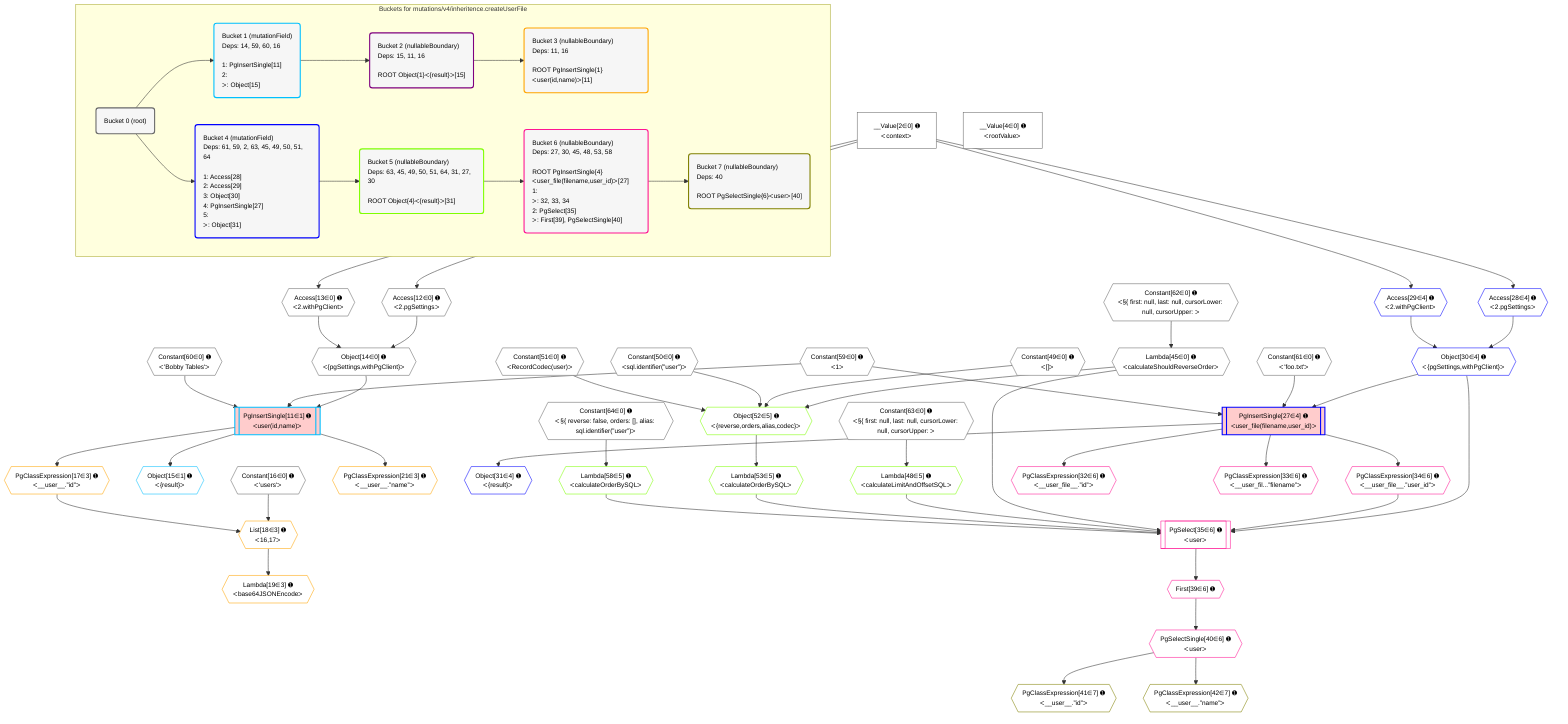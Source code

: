 %%{init: {'themeVariables': { 'fontSize': '12px'}}}%%
graph TD
    classDef path fill:#eee,stroke:#000,color:#000
    classDef plan fill:#fff,stroke-width:1px,color:#000
    classDef itemplan fill:#fff,stroke-width:2px,color:#000
    classDef unbatchedplan fill:#dff,stroke-width:1px,color:#000
    classDef sideeffectplan fill:#fcc,stroke-width:2px,color:#000
    classDef bucket fill:#f6f6f6,color:#000,stroke-width:2px,text-align:left


    %% plan dependencies
    Object14{{"Object[14∈0] ➊<br />ᐸ{pgSettings,withPgClient}ᐳ"}}:::plan
    Access12{{"Access[12∈0] ➊<br />ᐸ2.pgSettingsᐳ"}}:::plan
    Access13{{"Access[13∈0] ➊<br />ᐸ2.withPgClientᐳ"}}:::plan
    Access12 & Access13 --> Object14
    __Value2["__Value[2∈0] ➊<br />ᐸcontextᐳ"]:::plan
    __Value2 --> Access12
    __Value2 --> Access13
    Lambda45{{"Lambda[45∈0] ➊<br />ᐸcalculateShouldReverseOrderᐳ"}}:::plan
    Constant62{{"Constant[62∈0] ➊<br />ᐸ§{ first: null, last: null, cursorLower: null, cursorUpper: ᐳ"}}:::plan
    Constant62 --> Lambda45
    __Value4["__Value[4∈0] ➊<br />ᐸrootValueᐳ"]:::plan
    Constant16{{"Constant[16∈0] ➊<br />ᐸ'users'ᐳ"}}:::plan
    Constant49{{"Constant[49∈0] ➊<br />ᐸ[]ᐳ"}}:::plan
    Constant50{{"Constant[50∈0] ➊<br />ᐸsql.identifier(”user”)ᐳ"}}:::plan
    Constant51{{"Constant[51∈0] ➊<br />ᐸRecordCodec(user)ᐳ"}}:::plan
    Constant59{{"Constant[59∈0] ➊<br />ᐸ1ᐳ"}}:::plan
    Constant60{{"Constant[60∈0] ➊<br />ᐸ'Bobby Tables'ᐳ"}}:::plan
    Constant61{{"Constant[61∈0] ➊<br />ᐸ'foo.txt'ᐳ"}}:::plan
    Constant63{{"Constant[63∈0] ➊<br />ᐸ§{ first: null, last: null, cursorLower: null, cursorUpper: ᐳ"}}:::plan
    Constant64{{"Constant[64∈0] ➊<br />ᐸ§{ reverse: false, orders: [], alias: sql.identifier(”user”)ᐳ"}}:::plan
    PgInsertSingle11[["PgInsertSingle[11∈1] ➊<br />ᐸuser(id,name)ᐳ"]]:::sideeffectplan
    Object14 & Constant59 & Constant60 --> PgInsertSingle11
    Object15{{"Object[15∈1] ➊<br />ᐸ{result}ᐳ"}}:::plan
    PgInsertSingle11 --> Object15
    List18{{"List[18∈3] ➊<br />ᐸ16,17ᐳ"}}:::plan
    PgClassExpression17{{"PgClassExpression[17∈3] ➊<br />ᐸ__user__.”id”ᐳ"}}:::plan
    Constant16 & PgClassExpression17 --> List18
    PgInsertSingle11 --> PgClassExpression17
    Lambda19{{"Lambda[19∈3] ➊<br />ᐸbase64JSONEncodeᐳ"}}:::plan
    List18 --> Lambda19
    PgClassExpression21{{"PgClassExpression[21∈3] ➊<br />ᐸ__user__.”name”ᐳ"}}:::plan
    PgInsertSingle11 --> PgClassExpression21
    PgInsertSingle27[["PgInsertSingle[27∈4] ➊<br />ᐸuser_file(filename,user_id)ᐳ"]]:::sideeffectplan
    Object30{{"Object[30∈4] ➊<br />ᐸ{pgSettings,withPgClient}ᐳ"}}:::plan
    Object30 & Constant61 & Constant59 --> PgInsertSingle27
    Access28{{"Access[28∈4] ➊<br />ᐸ2.pgSettingsᐳ"}}:::plan
    Access29{{"Access[29∈4] ➊<br />ᐸ2.withPgClientᐳ"}}:::plan
    Access28 & Access29 --> Object30
    __Value2 --> Access28
    __Value2 --> Access29
    Object31{{"Object[31∈4] ➊<br />ᐸ{result}ᐳ"}}:::plan
    PgInsertSingle27 --> Object31
    Object52{{"Object[52∈5] ➊<br />ᐸ{reverse,orders,alias,codec}ᐳ"}}:::plan
    Lambda45 & Constant49 & Constant50 & Constant51 --> Object52
    Lambda48{{"Lambda[48∈5] ➊<br />ᐸcalculateLimitAndOffsetSQLᐳ"}}:::plan
    Constant63 --> Lambda48
    Lambda53{{"Lambda[53∈5] ➊<br />ᐸcalculateOrderBySQLᐳ"}}:::plan
    Object52 --> Lambda53
    Lambda58{{"Lambda[58∈5] ➊<br />ᐸcalculateOrderBySQLᐳ"}}:::plan
    Constant64 --> Lambda58
    PgSelect35[["PgSelect[35∈6] ➊<br />ᐸuserᐳ"]]:::plan
    PgClassExpression34{{"PgClassExpression[34∈6] ➊<br />ᐸ__user_file__.”user_id”ᐳ"}}:::plan
    Object30 & PgClassExpression34 & Lambda45 & Lambda48 & Lambda53 & Lambda58 --> PgSelect35
    PgClassExpression32{{"PgClassExpression[32∈6] ➊<br />ᐸ__user_file__.”id”ᐳ"}}:::plan
    PgInsertSingle27 --> PgClassExpression32
    PgClassExpression33{{"PgClassExpression[33∈6] ➊<br />ᐸ__user_fil...”filename”ᐳ"}}:::plan
    PgInsertSingle27 --> PgClassExpression33
    PgInsertSingle27 --> PgClassExpression34
    First39{{"First[39∈6] ➊"}}:::plan
    PgSelect35 --> First39
    PgSelectSingle40{{"PgSelectSingle[40∈6] ➊<br />ᐸuserᐳ"}}:::plan
    First39 --> PgSelectSingle40
    PgClassExpression41{{"PgClassExpression[41∈7] ➊<br />ᐸ__user__.”id”ᐳ"}}:::plan
    PgSelectSingle40 --> PgClassExpression41
    PgClassExpression42{{"PgClassExpression[42∈7] ➊<br />ᐸ__user__.”name”ᐳ"}}:::plan
    PgSelectSingle40 --> PgClassExpression42

    %% define steps

    subgraph "Buckets for mutations/v4/inheritence.createUserFile"
    Bucket0("Bucket 0 (root)"):::bucket
    classDef bucket0 stroke:#696969
    class Bucket0,__Value2,__Value4,Access12,Access13,Object14,Constant16,Lambda45,Constant49,Constant50,Constant51,Constant59,Constant60,Constant61,Constant62,Constant63,Constant64 bucket0
    Bucket1("Bucket 1 (mutationField)<br />Deps: 14, 59, 60, 16<br /><br />1: PgInsertSingle[11]<br />2: <br />ᐳ: Object[15]"):::bucket
    classDef bucket1 stroke:#00bfff
    class Bucket1,PgInsertSingle11,Object15 bucket1
    Bucket2("Bucket 2 (nullableBoundary)<br />Deps: 15, 11, 16<br /><br />ROOT Object{1}ᐸ{result}ᐳ[15]"):::bucket
    classDef bucket2 stroke:#7f007f
    class Bucket2 bucket2
    Bucket3("Bucket 3 (nullableBoundary)<br />Deps: 11, 16<br /><br />ROOT PgInsertSingle{1}ᐸuser(id,name)ᐳ[11]"):::bucket
    classDef bucket3 stroke:#ffa500
    class Bucket3,PgClassExpression17,List18,Lambda19,PgClassExpression21 bucket3
    Bucket4("Bucket 4 (mutationField)<br />Deps: 61, 59, 2, 63, 45, 49, 50, 51, 64<br /><br />1: Access[28]<br />2: Access[29]<br />3: Object[30]<br />4: PgInsertSingle[27]<br />5: <br />ᐳ: Object[31]"):::bucket
    classDef bucket4 stroke:#0000ff
    class Bucket4,PgInsertSingle27,Access28,Access29,Object30,Object31 bucket4
    Bucket5("Bucket 5 (nullableBoundary)<br />Deps: 63, 45, 49, 50, 51, 64, 31, 27, 30<br /><br />ROOT Object{4}ᐸ{result}ᐳ[31]"):::bucket
    classDef bucket5 stroke:#7fff00
    class Bucket5,Lambda48,Object52,Lambda53,Lambda58 bucket5
    Bucket6("Bucket 6 (nullableBoundary)<br />Deps: 27, 30, 45, 48, 53, 58<br /><br />ROOT PgInsertSingle{4}ᐸuser_file(filename,user_id)ᐳ[27]<br />1: <br />ᐳ: 32, 33, 34<br />2: PgSelect[35]<br />ᐳ: First[39], PgSelectSingle[40]"):::bucket
    classDef bucket6 stroke:#ff1493
    class Bucket6,PgClassExpression32,PgClassExpression33,PgClassExpression34,PgSelect35,First39,PgSelectSingle40 bucket6
    Bucket7("Bucket 7 (nullableBoundary)<br />Deps: 40<br /><br />ROOT PgSelectSingle{6}ᐸuserᐳ[40]"):::bucket
    classDef bucket7 stroke:#808000
    class Bucket7,PgClassExpression41,PgClassExpression42 bucket7
    Bucket0 --> Bucket1 & Bucket4
    Bucket1 --> Bucket2
    Bucket2 --> Bucket3
    Bucket4 --> Bucket5
    Bucket5 --> Bucket6
    Bucket6 --> Bucket7
    end